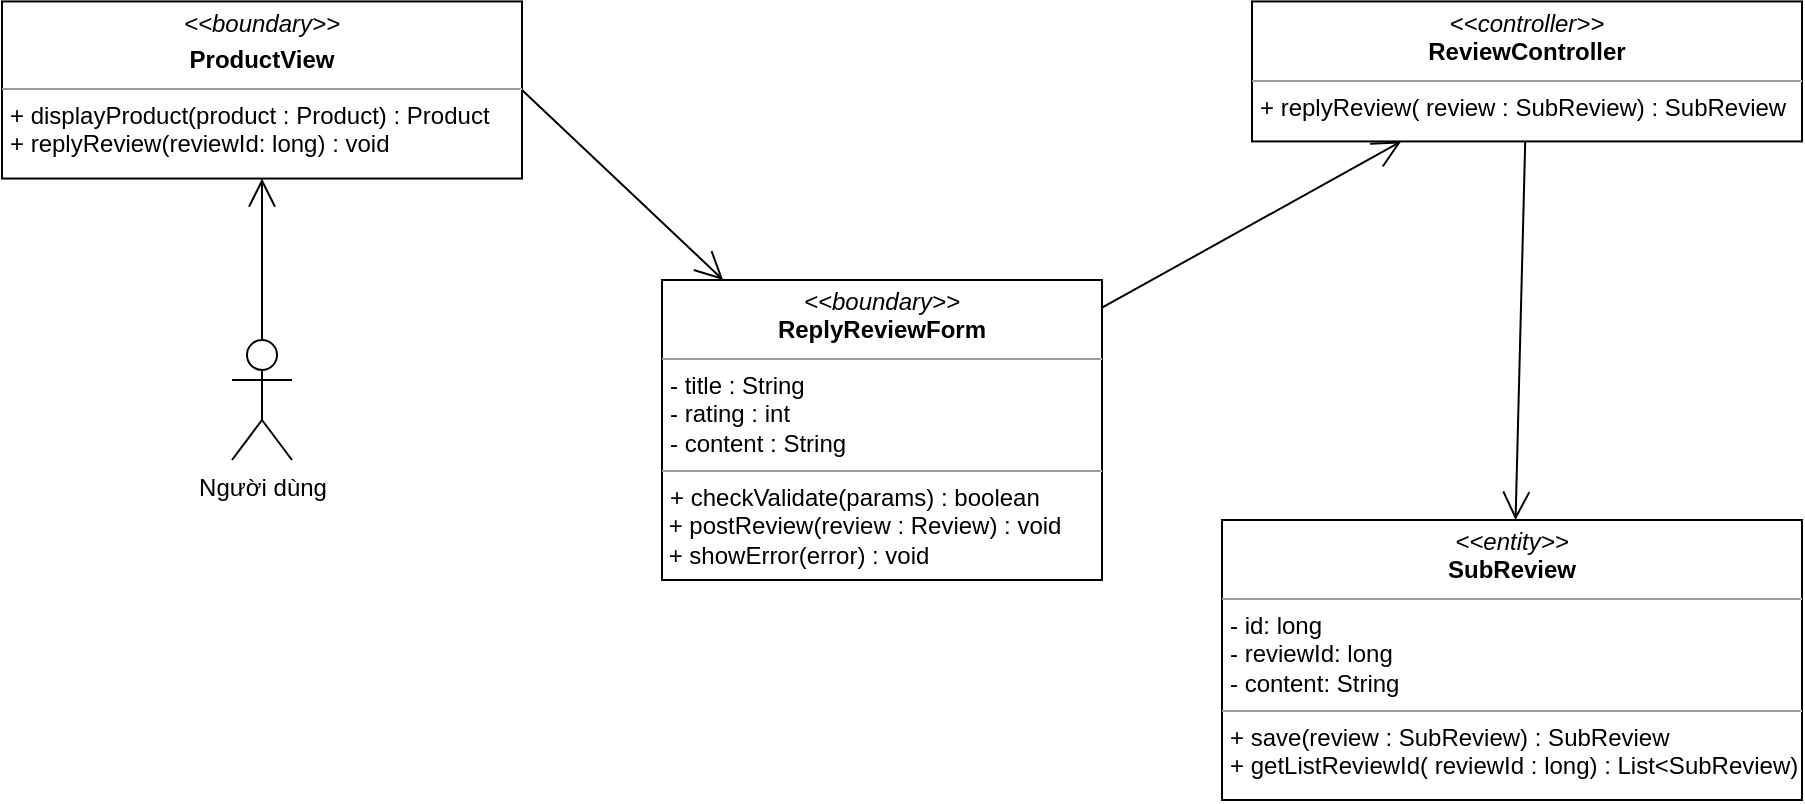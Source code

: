 <mxfile version="14.7.9" type="device"><diagram id="C5RBs43oDa-KdzZeNtuy" name="Page-1"><mxGraphModel dx="1865" dy="521" grid="1" gridSize="10" guides="1" tooltips="1" connect="1" arrows="1" fold="1" page="1" pageScale="1" pageWidth="827" pageHeight="1169" math="0" shadow="0"><root><mxCell id="WIyWlLk6GJQsqaUBKTNV-0"/><mxCell id="WIyWlLk6GJQsqaUBKTNV-1" parent="WIyWlLk6GJQsqaUBKTNV-0"/><mxCell id="gzLJYS7Rt7fZO6HE4Lx0-0" value="&lt;p style=&quot;margin: 0px ; margin-top: 4px ; text-align: center&quot;&gt;&lt;i&gt;&amp;lt;&amp;lt;boundary&amp;gt;&amp;gt;&lt;/i&gt;&lt;/p&gt;&lt;p style=&quot;margin: 0px ; margin-top: 4px ; text-align: center&quot;&gt;&lt;b&gt;ProductView&lt;/b&gt;&lt;/p&gt;&lt;hr size=&quot;1&quot;&gt;&lt;p style=&quot;margin: 0px ; margin-left: 4px&quot;&gt;+ displayProduct(product : Product) : Product&lt;/p&gt;&lt;p style=&quot;margin: 0px ; margin-left: 4px&quot;&gt;&lt;span&gt;+ replyReview(reviewId: long) : void&lt;/span&gt;&lt;/p&gt;" style="verticalAlign=top;align=left;overflow=fill;fontSize=12;fontFamily=Helvetica;html=1;" parent="WIyWlLk6GJQsqaUBKTNV-1" vertex="1"><mxGeometry x="-280" y="20.72" width="260" height="88.55" as="geometry"/></mxCell><mxCell id="gzLJYS7Rt7fZO6HE4Lx0-2" value="" style="endArrow=open;endFill=1;endSize=12;html=1;exitX=1;exitY=0.5;exitDx=0;exitDy=0;" parent="WIyWlLk6GJQsqaUBKTNV-1" source="gzLJYS7Rt7fZO6HE4Lx0-0" target="gzLJYS7Rt7fZO6HE4Lx0-7" edge="1"><mxGeometry width="160" relative="1" as="geometry"><mxPoint x="230" y="198.125" as="sourcePoint"/><mxPoint x="310" y="160" as="targetPoint"/></mxGeometry></mxCell><mxCell id="gzLJYS7Rt7fZO6HE4Lx0-3" value="&lt;p style=&quot;margin: 0px ; margin-top: 4px ; text-align: center&quot;&gt;&lt;i&gt;&amp;lt;&amp;lt;entity&amp;gt;&amp;gt;&lt;/i&gt;&lt;br&gt;&lt;b&gt;SubReview&lt;/b&gt;&lt;/p&gt;&lt;hr size=&quot;1&quot;&gt;&lt;p style=&quot;margin: 0px ; margin-left: 4px&quot;&gt;- id: long&lt;/p&gt;&lt;p style=&quot;margin: 0px ; margin-left: 4px&quot;&gt;- reviewId: long&lt;br&gt;- content: String&lt;/p&gt;&lt;hr size=&quot;1&quot;&gt;&lt;p style=&quot;margin: 0px ; margin-left: 4px&quot;&gt;+ save(review : SubReview) : SubReview&lt;/p&gt;&lt;p style=&quot;margin: 0px ; margin-left: 4px&quot;&gt;+ getListReviewId( reviewId : long) : List&amp;lt;SubReview)&lt;br&gt;&lt;/p&gt;" style="verticalAlign=top;align=left;overflow=fill;fontSize=12;fontFamily=Helvetica;html=1;" parent="WIyWlLk6GJQsqaUBKTNV-1" vertex="1"><mxGeometry x="330" y="280" width="290" height="140" as="geometry"/></mxCell><mxCell id="gzLJYS7Rt7fZO6HE4Lx0-4" value="&lt;p style=&quot;margin: 0px ; margin-top: 4px ; text-align: center&quot;&gt;&lt;i&gt;&amp;lt;&amp;lt;controller&amp;gt;&amp;gt;&lt;/i&gt;&lt;br&gt;&lt;b&gt;ReviewController&lt;/b&gt;&lt;br&gt;&lt;/p&gt;&lt;hr size=&quot;1&quot;&gt;&lt;p style=&quot;margin: 0px ; margin-left: 4px&quot;&gt;&lt;span&gt;+ replyReview( review : SubReview) : SubReview&lt;/span&gt;&lt;/p&gt;" style="verticalAlign=top;align=left;overflow=fill;fontSize=12;fontFamily=Helvetica;html=1;" parent="WIyWlLk6GJQsqaUBKTNV-1" vertex="1"><mxGeometry x="345" y="20.72" width="275" height="69.99" as="geometry"/></mxCell><mxCell id="gzLJYS7Rt7fZO6HE4Lx0-5" value="" style="endArrow=open;endFill=1;endSize=12;html=1;strokeColor=#000000;" parent="WIyWlLk6GJQsqaUBKTNV-1" source="gzLJYS7Rt7fZO6HE4Lx0-4" target="gzLJYS7Rt7fZO6HE4Lx0-3" edge="1"><mxGeometry width="160" relative="1" as="geometry"><mxPoint x="990" y="510.008" as="sourcePoint"/><mxPoint x="870" y="260" as="targetPoint"/></mxGeometry></mxCell><mxCell id="gzLJYS7Rt7fZO6HE4Lx0-7" value="&lt;p style=&quot;margin: 0px ; margin-top: 4px ; text-align: center&quot;&gt;&lt;i&gt;&amp;lt;&amp;lt;boundary&amp;gt;&amp;gt;&lt;/i&gt;&lt;br&gt;&lt;b&gt;ReplyReviewForm&lt;/b&gt;&lt;/p&gt;&lt;hr size=&quot;1&quot;&gt;&lt;p style=&quot;margin: 0px ; margin-left: 4px&quot;&gt;- title : String&lt;br&gt;- rating : int&lt;/p&gt;&lt;p style=&quot;margin: 0px ; margin-left: 4px&quot;&gt;- content : String&lt;/p&gt;&lt;hr size=&quot;1&quot;&gt;&lt;p style=&quot;margin: 0px ; margin-left: 4px&quot;&gt;+ checkValidate(params) : boolean&lt;br&gt;&lt;/p&gt;&amp;nbsp;+ postReview(review : Review) : void&lt;br&gt;&amp;nbsp;+ showError(error) : void" style="verticalAlign=top;align=left;overflow=fill;fontSize=12;fontFamily=Helvetica;html=1;" parent="WIyWlLk6GJQsqaUBKTNV-1" vertex="1"><mxGeometry x="50" y="160" width="220" height="150" as="geometry"/></mxCell><mxCell id="gzLJYS7Rt7fZO6HE4Lx0-8" value="" style="endArrow=open;endFill=1;endSize=12;html=1;" parent="WIyWlLk6GJQsqaUBKTNV-1" source="gzLJYS7Rt7fZO6HE4Lx0-7" target="gzLJYS7Rt7fZO6HE4Lx0-4" edge="1"><mxGeometry width="160" relative="1" as="geometry"><mxPoint x="190" y="200" as="sourcePoint"/><mxPoint x="350" y="200" as="targetPoint"/></mxGeometry></mxCell><mxCell id="c6rHXYEo5iqQ8B3g2af3-0" value="Người dùng" style="shape=umlActor;verticalLabelPosition=bottom;verticalAlign=top;html=1;" parent="WIyWlLk6GJQsqaUBKTNV-1" vertex="1"><mxGeometry x="-165" y="190" width="30" height="60" as="geometry"/></mxCell><mxCell id="c6rHXYEo5iqQ8B3g2af3-1" value="" style="endArrow=open;endFill=1;endSize=12;html=1;" parent="WIyWlLk6GJQsqaUBKTNV-1" source="c6rHXYEo5iqQ8B3g2af3-0" target="gzLJYS7Rt7fZO6HE4Lx0-0" edge="1"><mxGeometry width="160" relative="1" as="geometry"><mxPoint x="-190" y="170" as="sourcePoint"/><mxPoint x="-30" y="120" as="targetPoint"/></mxGeometry></mxCell></root></mxGraphModel></diagram></mxfile>